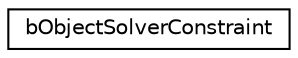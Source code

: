 digraph G
{
  edge [fontname="Helvetica",fontsize="10",labelfontname="Helvetica",labelfontsize="10"];
  node [fontname="Helvetica",fontsize="10",shape=record];
  rankdir=LR;
  Node1 [label="bObjectSolverConstraint",height=0.2,width=0.4,color="black", fillcolor="white", style="filled",URL="$db/d59/structbObjectSolverConstraint.html"];
}
